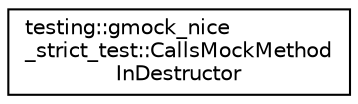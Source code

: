 digraph "Иерархия классов. Графический вид."
{
 // LATEX_PDF_SIZE
  edge [fontname="Helvetica",fontsize="10",labelfontname="Helvetica",labelfontsize="10"];
  node [fontname="Helvetica",fontsize="10",shape=record];
  rankdir="LR";
  Node0 [label="testing::gmock_nice\l_strict_test::CallsMockMethod\lInDestructor",height=0.2,width=0.4,color="black", fillcolor="white", style="filled",URL="$classtesting_1_1gmock__nice__strict__test_1_1CallsMockMethodInDestructor.html",tooltip=" "];
}
